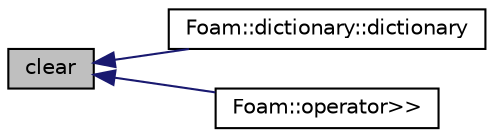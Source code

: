 digraph "clear"
{
  bgcolor="transparent";
  edge [fontname="Helvetica",fontsize="10",labelfontname="Helvetica",labelfontsize="10"];
  node [fontname="Helvetica",fontsize="10",shape=record];
  rankdir="LR";
  Node1 [label="clear",height=0.2,width=0.4,color="black", fillcolor="grey75", style="filled", fontcolor="black"];
  Node1 -> Node2 [dir="back",color="midnightblue",fontsize="10",style="solid",fontname="Helvetica"];
  Node2 [label="Foam::dictionary::dictionary",height=0.2,width=0.4,color="black",URL="$a00524.html#adbc4e3eded4fe4a704a91820758a3b16",tooltip="Construct top-level dictionary from Istream,. "];
  Node1 -> Node3 [dir="back",color="midnightblue",fontsize="10",style="solid",fontname="Helvetica"];
  Node3 [label="Foam::operator\>\>",height=0.2,width=0.4,color="black",URL="$a10725.html#a0349ad00d7d28c685bdd8e8cce210641"];
}
